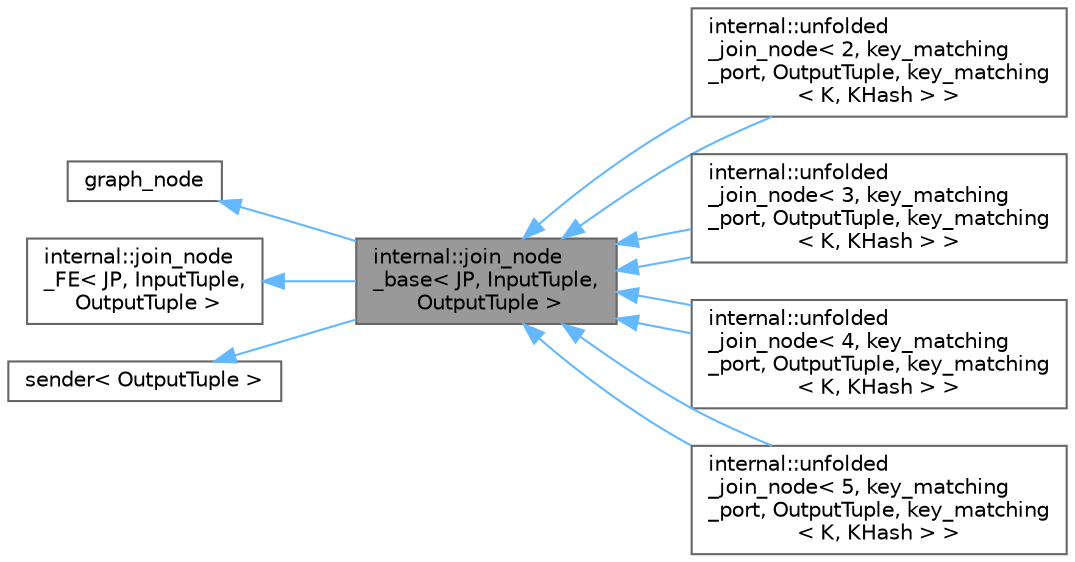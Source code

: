 digraph "internal::join_node_base&lt; JP, InputTuple, OutputTuple &gt;"
{
 // LATEX_PDF_SIZE
  bgcolor="transparent";
  edge [fontname=Helvetica,fontsize=10,labelfontname=Helvetica,labelfontsize=10];
  node [fontname=Helvetica,fontsize=10,shape=box,height=0.2,width=0.4];
  rankdir="LR";
  Node1 [id="Node000001",label="internal::join_node\l_base\< JP, InputTuple,\l OutputTuple \>",height=0.2,width=0.4,color="gray40", fillcolor="grey60", style="filled", fontcolor="black",tooltip="join_node_base"];
  Node2 -> Node1 [id="edge1_Node000001_Node000002",dir="back",color="steelblue1",style="solid",tooltip=" "];
  Node2 [id="Node000002",label="graph_node",height=0.2,width=0.4,color="gray40", fillcolor="white", style="filled",tooltip=" "];
  Node3 -> Node1 [id="edge2_Node000001_Node000003",dir="back",color="steelblue1",style="solid",tooltip=" "];
  Node3 [id="Node000003",label="internal::join_node\l_FE\< JP, InputTuple,\l OutputTuple \>",height=0.2,width=0.4,color="gray40", fillcolor="white", style="filled",URL="$classinternal_1_1join__node___f_e.html",tooltip="join_node_FE : implements input port policy"];
  Node4 -> Node1 [id="edge3_Node000001_Node000004",dir="back",color="steelblue1",style="solid",tooltip=" "];
  Node4 [id="Node000004",label="sender\< OutputTuple \>",height=0.2,width=0.4,color="gray40", fillcolor="white", style="filled",tooltip=" "];
  Node1 -> Node5 [id="edge4_Node000001_Node000005",dir="back",color="steelblue1",style="solid",tooltip=" "];
  Node5 [id="Node000005",label="internal::unfolded\l_join_node\< 2, key_matching\l_port, OutputTuple, key_matching\l\< K, KHash \> \>",height=0.2,width=0.4,color="gray40", fillcolor="white", style="filled",URL="$classinternal_1_1unfolded__join__node_3_012_00_01key__matching__port_00_01_output_tuple_00_01key24bf88222a902ec75984d552eec81e49.html",tooltip=" "];
  Node1 -> Node6 [id="edge5_Node000001_Node000006",dir="back",color="steelblue1",style="solid",tooltip=" "];
  Node6 [id="Node000006",label="internal::unfolded\l_join_node\< 3, key_matching\l_port, OutputTuple, key_matching\l\< K, KHash \> \>",height=0.2,width=0.4,color="gray40", fillcolor="white", style="filled",URL="$classinternal_1_1unfolded__join__node_3_013_00_01key__matching__port_00_01_output_tuple_00_01keycfd3af8ec40f634bbc06a630ea88c8c1.html",tooltip=" "];
  Node1 -> Node7 [id="edge6_Node000001_Node000007",dir="back",color="steelblue1",style="solid",tooltip=" "];
  Node7 [id="Node000007",label="internal::unfolded\l_join_node\< 4, key_matching\l_port, OutputTuple, key_matching\l\< K, KHash \> \>",height=0.2,width=0.4,color="gray40", fillcolor="white", style="filled",URL="$classinternal_1_1unfolded__join__node_3_014_00_01key__matching__port_00_01_output_tuple_00_01keyd1e1b5155db92e7f44a3f1de2c4d5e85.html",tooltip=" "];
  Node1 -> Node8 [id="edge7_Node000001_Node000008",dir="back",color="steelblue1",style="solid",tooltip=" "];
  Node8 [id="Node000008",label="internal::unfolded\l_join_node\< 5, key_matching\l_port, OutputTuple, key_matching\l\< K, KHash \> \>",height=0.2,width=0.4,color="gray40", fillcolor="white", style="filled",URL="$classinternal_1_1unfolded__join__node_3_015_00_01key__matching__port_00_01_output_tuple_00_01key1ac0acd65dc1dabf2dd4f56da350ec04.html",tooltip=" "];
  Node1 -> Node5 [id="edge8_Node000001_Node000005",dir="back",color="steelblue1",style="solid",tooltip=" "];
  Node1 -> Node6 [id="edge9_Node000001_Node000006",dir="back",color="steelblue1",style="solid",tooltip=" "];
  Node1 -> Node7 [id="edge10_Node000001_Node000007",dir="back",color="steelblue1",style="solid",tooltip=" "];
  Node1 -> Node8 [id="edge11_Node000001_Node000008",dir="back",color="steelblue1",style="solid",tooltip=" "];
}
